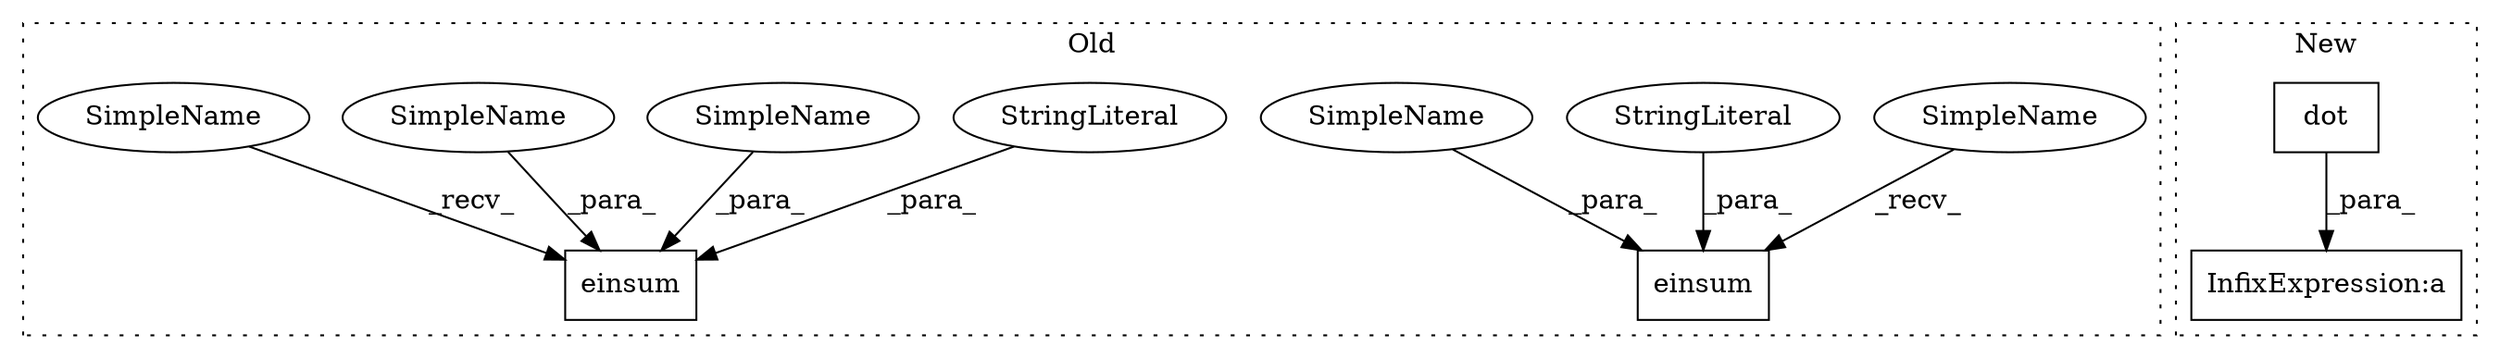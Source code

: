 digraph G {
subgraph cluster0 {
1 [label="einsum" a="32" s="420,472" l="7,1" shape="box"];
3 [label="StringLiteral" a="45" s="427" l="16" shape="ellipse"];
5 [label="einsum" a="32" s="367,401" l="7,1" shape="box"];
6 [label="StringLiteral" a="45" s="374" l="13" shape="ellipse"];
7 [label="SimpleName" a="42" s="469" l="1" shape="ellipse"];
8 [label="SimpleName" a="42" s="397" l="1" shape="ellipse"];
9 [label="SimpleName" a="42" s="467" l="1" shape="ellipse"];
10 [label="SimpleName" a="42" s="361" l="5" shape="ellipse"];
11 [label="SimpleName" a="42" s="414" l="5" shape="ellipse"];
label = "Old";
style="dotted";
}
subgraph cluster1 {
2 [label="dot" a="32" s="392,415" l="4,1" shape="box"];
4 [label="InfixExpression:a" a="27" s="482" l="3" shape="box"];
label = "New";
style="dotted";
}
2 -> 4 [label="_para_"];
3 -> 1 [label="_para_"];
6 -> 5 [label="_para_"];
7 -> 1 [label="_para_"];
8 -> 5 [label="_para_"];
9 -> 1 [label="_para_"];
10 -> 5 [label="_recv_"];
11 -> 1 [label="_recv_"];
}